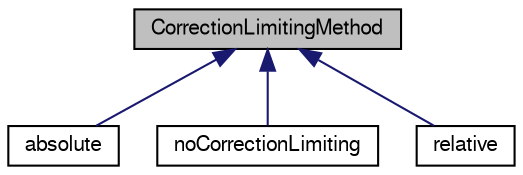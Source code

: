 digraph "CorrectionLimitingMethod"
{
  bgcolor="transparent";
  edge [fontname="FreeSans",fontsize="10",labelfontname="FreeSans",labelfontsize="10"];
  node [fontname="FreeSans",fontsize="10",shape=record];
  Node0 [label="CorrectionLimitingMethod",height=0.2,width=0.4,color="black", fillcolor="grey75", style="filled", fontcolor="black"];
  Node0 -> Node1 [dir="back",color="midnightblue",fontsize="10",style="solid",fontname="FreeSans"];
  Node1 [label="absolute",height=0.2,width=0.4,color="black",URL="$a24218.html",tooltip="Correction limiting method based on the absolute particle velocity. "];
  Node0 -> Node2 [dir="back",color="midnightblue",fontsize="10",style="solid",fontname="FreeSans"];
  Node2 [label="noCorrectionLimiting",height=0.2,width=0.4,color="black",URL="$a24226.html"];
  Node0 -> Node3 [dir="back",color="midnightblue",fontsize="10",style="solid",fontname="FreeSans"];
  Node3 [label="relative",height=0.2,width=0.4,color="black",URL="$a24230.html",tooltip="Correction limiting method based on the relative particle velocity. "];
}
